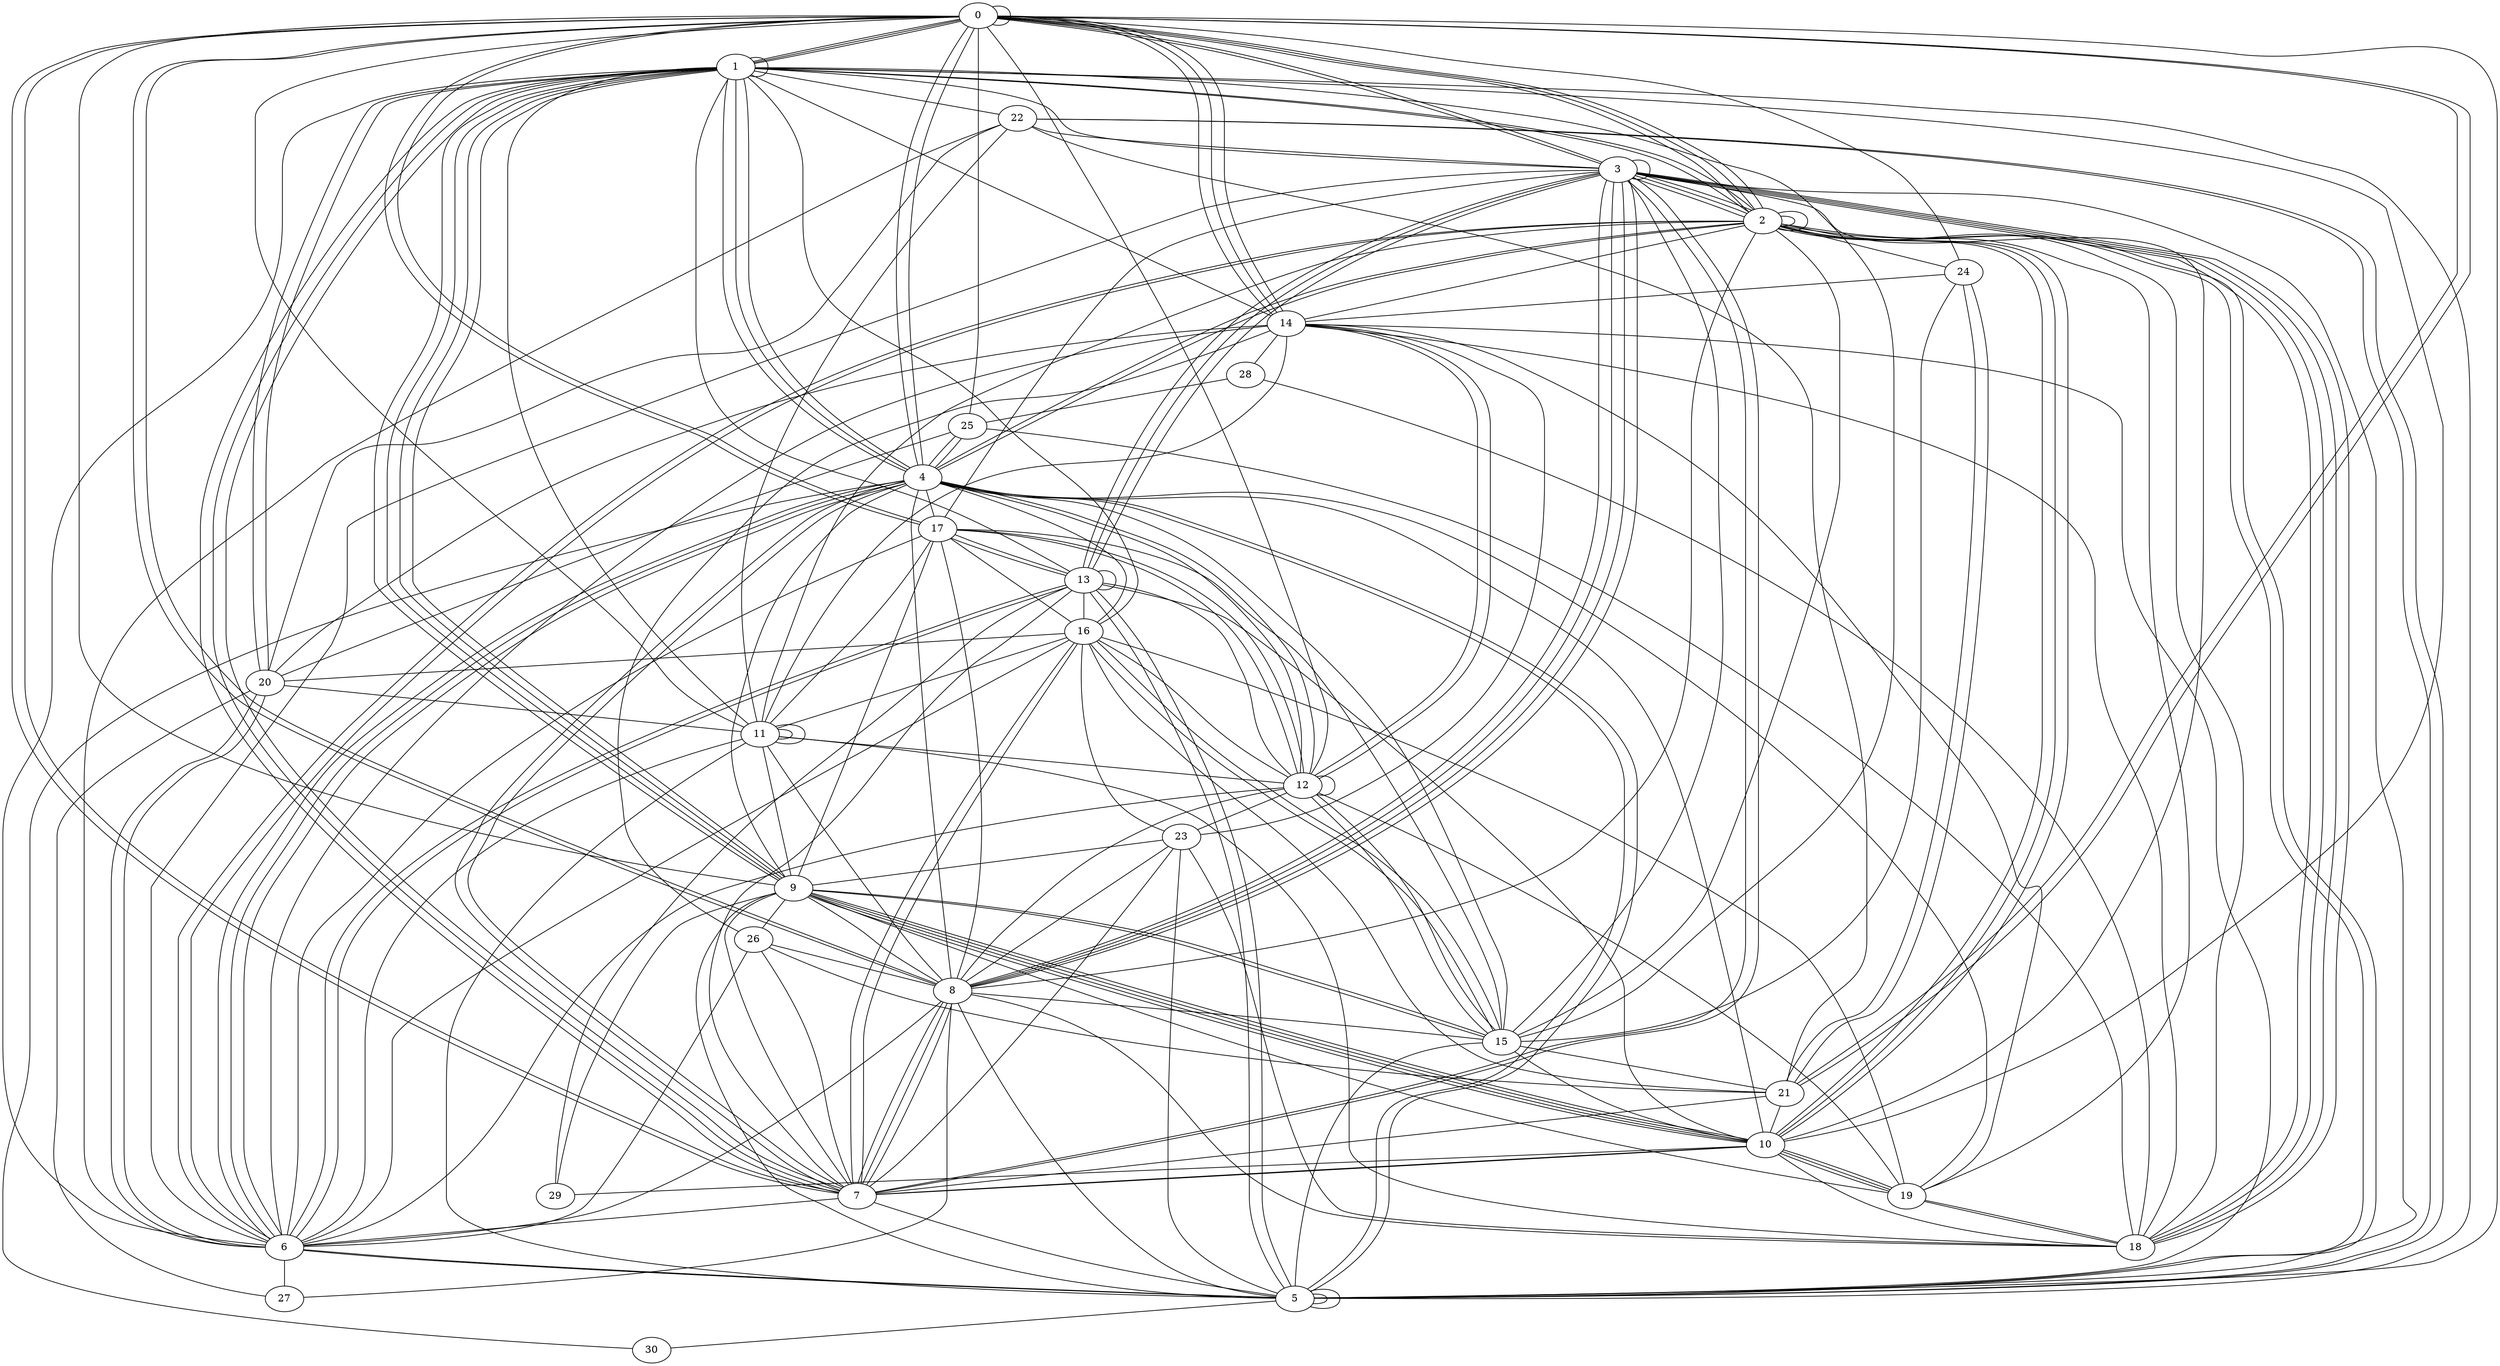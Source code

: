 graph G {
0;
1;
2;
3;
4;
5;
6;
7;
8;
9;
10;
11;
12;
13;
14;
15;
16;
17;
18;
19;
20;
21;
22;
23;
24;
25;
26;
27;
28;
29;
30;
4--17 ;
19--4 ;
7--4 ;
21--7 ;
10--9 ;
1--3 ;
6--1 ;
19--14 ;
2--2 ;
22--20 ;
17--15 ;
6--26 ;
7--23 ;
3--2 ;
9--1 ;
20--6 ;
1--7 ;
7--3 ;
18--28 ;
4--0 ;
13--1 ;
8--3 ;
2--15 ;
8--6 ;
11--22 ;
15--12 ;
7--13 ;
13--13 ;
2--4 ;
12--12 ;
2--18 ;
8--23 ;
6--27 ;
14--23 ;
0--0 ;
11--0 ;
2--10 ;
16--17 ;
22--3 ;
12--0 ;
10--2 ;
7--16 ;
0--3 ;
1--22 ;
19--18 ;
14--1 ;
10--15 ;
16--11 ;
3--3 ;
24--21 ;
0--8 ;
11--8 ;
11--2 ;
1--9 ;
10--19 ;
11--17 ;
1--9 ;
27--20 ;
20--11 ;
8--3 ;
0--17 ;
2--0 ;
14--2 ;
11--9 ;
1--4 ;
3--2 ;
21--22 ;
9--26 ;
15--5 ;
14--11 ;
0--17 ;
8--3 ;
14--18 ;
29--9 ;
18--3 ;
2--10 ;
7--0 ;
1--4 ;
4--10 ;
4--5 ;
6--5 ;
4--6 ;
4--8 ;
12--14 ;
25--4 ;
6--5 ;
5--23 ;
7--9 ;
15--24 ;
15--21 ;
16--1 ;
0--1 ;
14--0 ;
15--9 ;
5--30 ;
5--8 ;
24--14 ;
4--2 ;
8--3 ;
18--11 ;
21--26 ;
13--3 ;
16--20 ;
12--6 ;
12--17 ;
7--26 ;
1--4 ;
12--23 ;
11--1 ;
8--0 ;
18--3 ;
6--4 ;
23--9 ;
3--10 ;
0--25 ;
27--8 ;
5--4 ;
12--17 ;
7--4 ;
15--4 ;
10--9 ;
24--21 ;
11--11 ;
26--8 ;
4--6 ;
5--13 ;
1--9 ;
29--13 ;
7--3 ;
8--15 ;
14--12 ;
7--1 ;
13--3 ;
11--11 ;
10--18 ;
6--13 ;
13--10 ;
10--19 ;
5--5 ;
1--2 ;
2--0 ;
14--26 ;
30--4 ;
9--19 ;
14--6 ;
20--1 ;
3--5 ;
8--17 ;
4--0 ;
7--6 ;
6--11 ;
11--12 ;
10--29 ;
5--7 ;
14--28 ;
11--5 ;
8--9 ;
12--4 ;
6--16 ;
13--16 ;
16--19 ;
2--1 ;
8--12 ;
7--8 ;
9--10 ;
1--15 ;
3--17 ;
25--20 ;
0--24 ;
3--13 ;
22--5 ;
6--13 ;
2--19 ;
10--7 ;
5--13 ;
7--8 ;
19--18 ;
15--12 ;
1--1 ;
10--9 ;
0--2 ;
0--21 ;
2--5 ;
12--19 ;
10--1 ;
9--17 ;
6--2 ;
14--5 ;
16--15 ;
16--15 ;
14--0 ;
2--6 ;
21--0 ;
2--2 ;
5--9 ;
28--25 ;
15--3 ;
1--5 ;
10--7 ;
8--7 ;
6--17 ;
2--8 ;
20--6 ;
3--18 ;
0--14 ;
20--1 ;
13--12 ;
2--24 ;
16--7 ;
9--4 ;
0--5 ;
1--0 ;
18--23 ;
23--16 ;
21--16 ;
13--17 ;
22--6 ;
18--25 ;
15--9 ;
1--7 ;
4--25 ;
12--4 ;
5--22 ;
21--10 ;
2--5 ;
3--2 ;
14--20 ;
4--16 ;
1--0 ;
8--18 ;
7--0 ;
12--16 ;
6--3 ;
9--0 ;
3--18 ;
5--5 ;
10--19 ;
0--3 ;
17--13 ;
}
